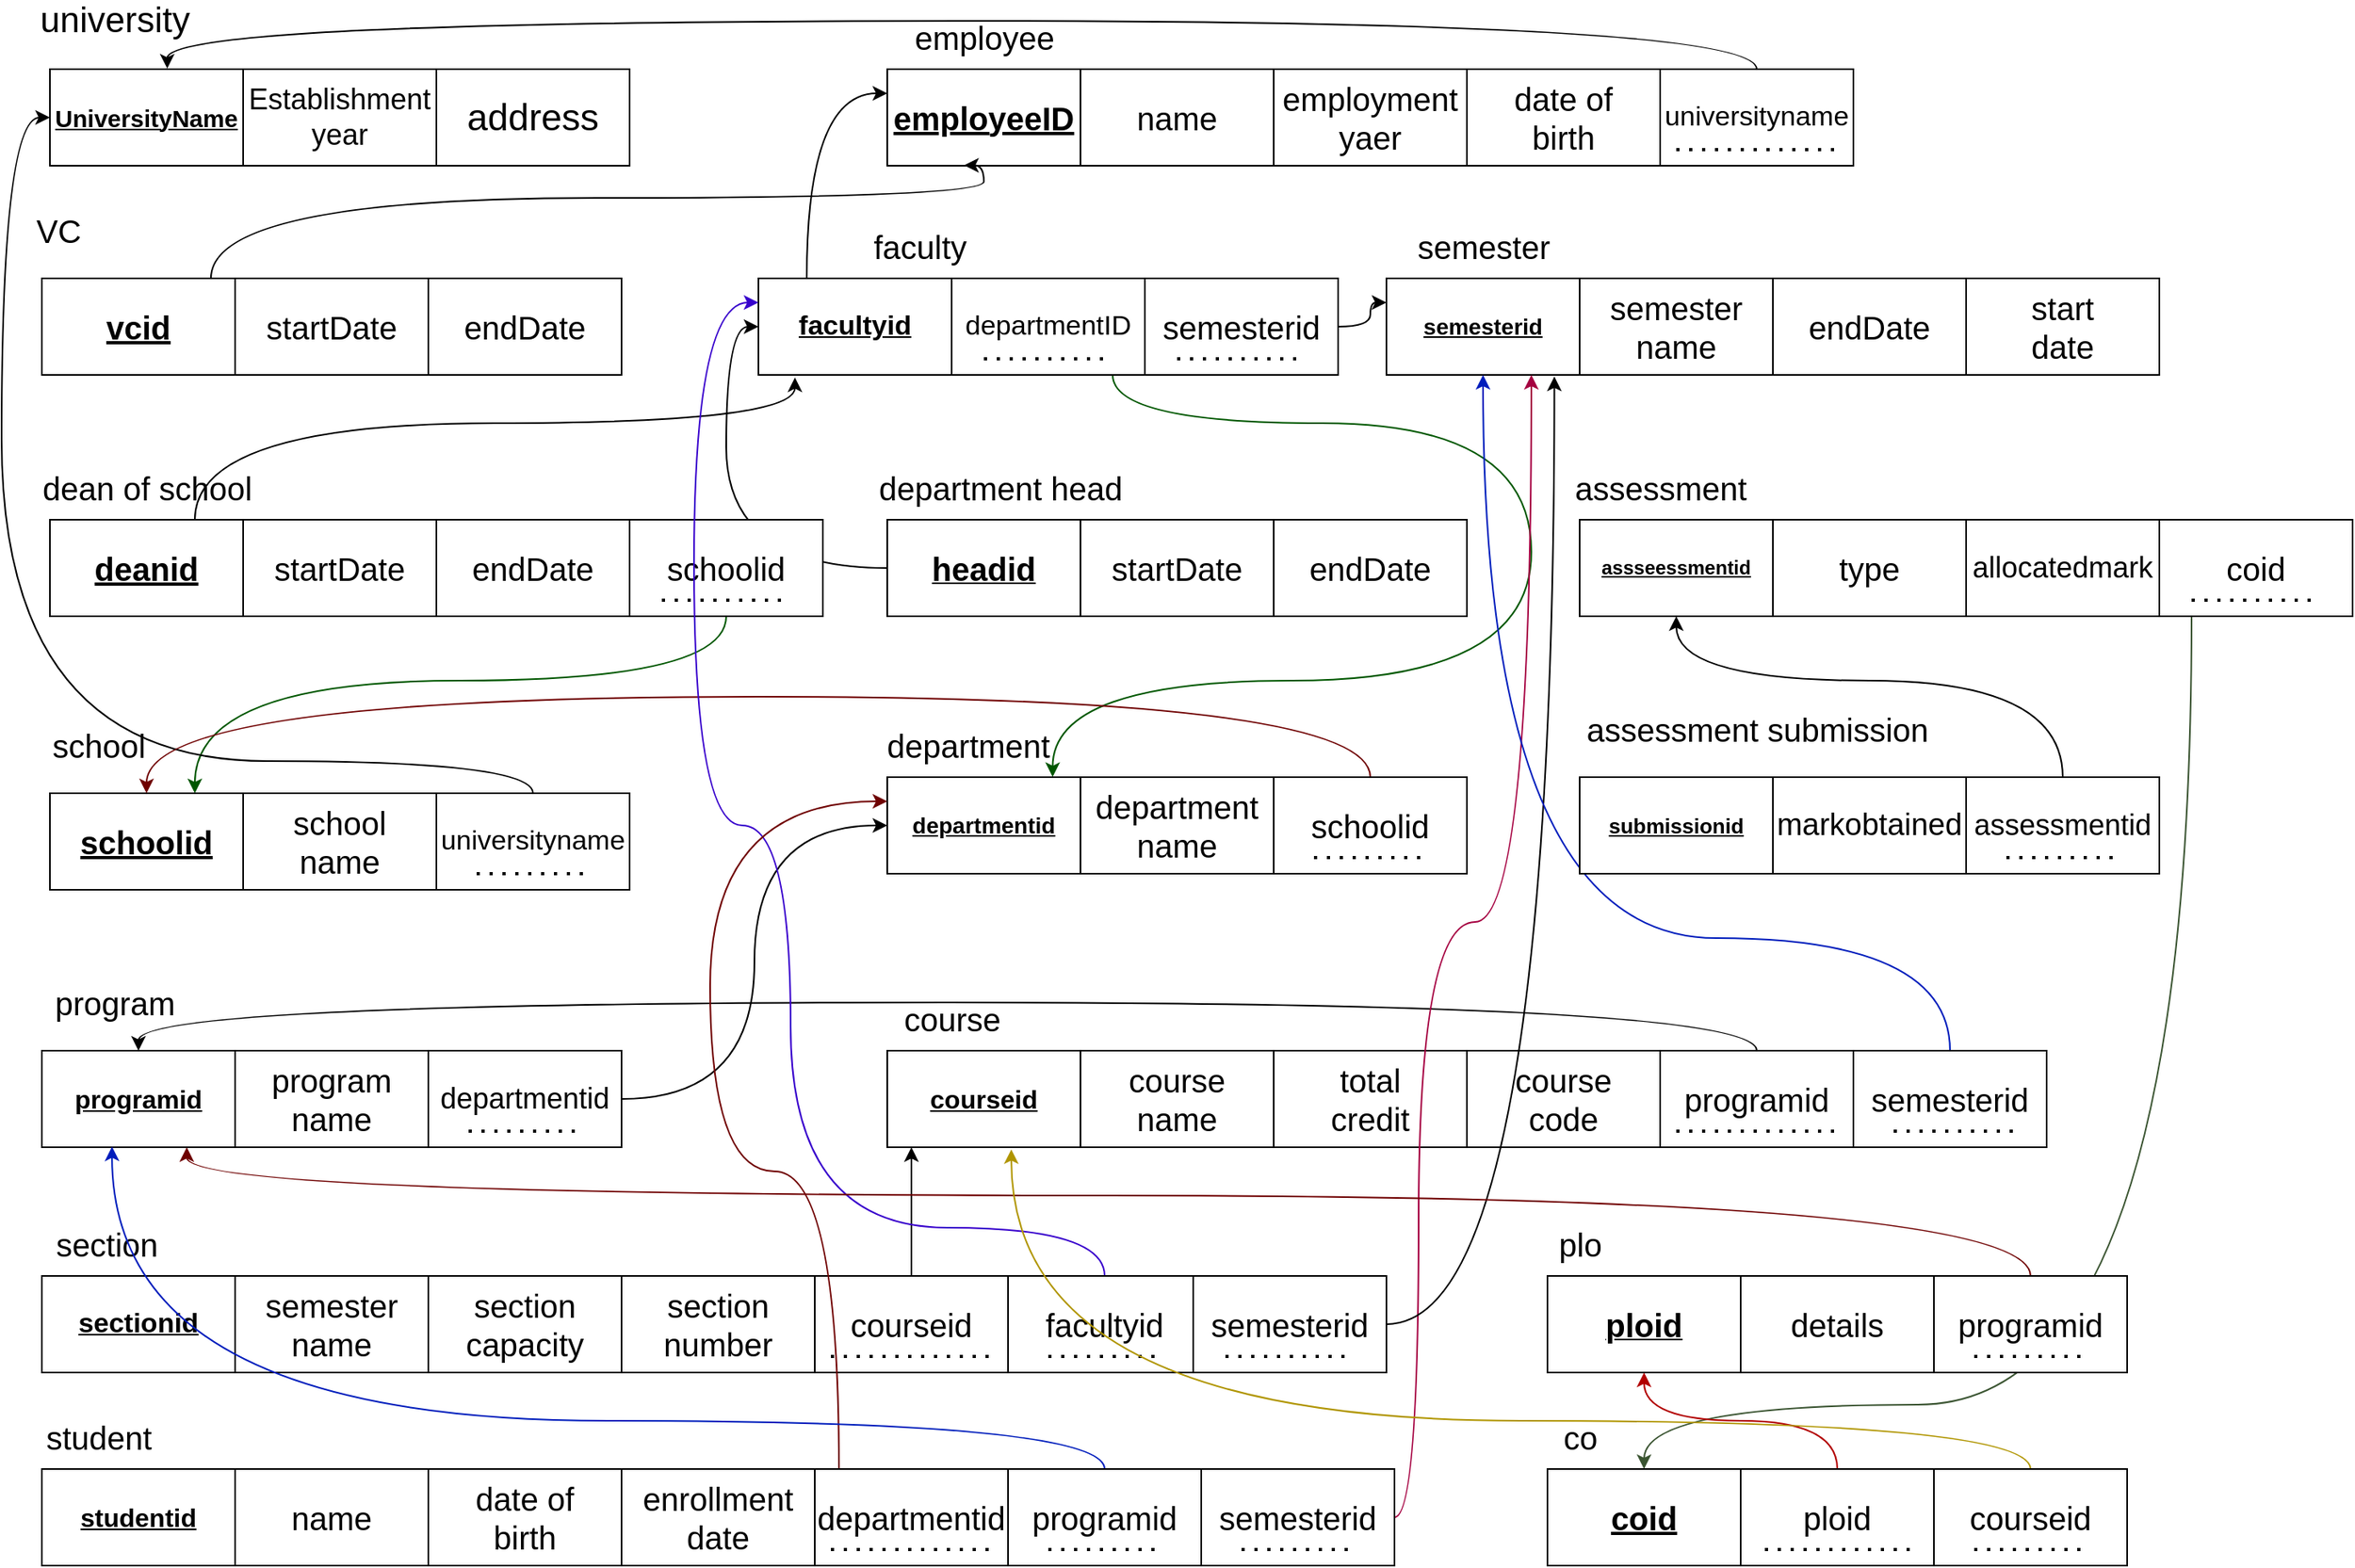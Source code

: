 <mxfile version="14.6.13" type="device"><diagram id="TLqkHAQ5XNs-BFpnqTvc" name="Page-1"><mxGraphModel dx="1773" dy="42" grid="1" gridSize="10" guides="1" tooltips="1" connect="1" arrows="1" fold="1" page="1" pageScale="1" pageWidth="850" pageHeight="1100" math="0" shadow="0"><root><mxCell id="0"/><mxCell id="1" parent="0"/><mxCell id="iAF2rdNjsyLF4VbZeckE-56" value="" style="edgeStyle=orthogonalEdgeStyle;rounded=1;orthogonalLoop=1;jettySize=auto;html=1;" parent="1" edge="1"><mxGeometry relative="1" as="geometry"><mxPoint x="350" y="560" as="sourcePoint"/></mxGeometry></mxCell><mxCell id="kJOY5LVz24A-d3kRG3Gc-1" value="&lt;u&gt;&lt;font style=&quot;font-size: 15px&quot;&gt;&lt;b&gt;&lt;font style=&quot;font-size: 15px&quot;&gt;UniversityName&lt;/font&gt;&lt;/b&gt;&lt;/font&gt;&lt;/u&gt;" style="rounded=0;whiteSpace=wrap;html=1;" vertex="1" parent="1"><mxGeometry x="90" y="1200" width="120" height="60" as="geometry"/></mxCell><mxCell id="kJOY5LVz24A-d3kRG3Gc-2" value="&lt;div&gt;&lt;font style=&quot;font-size: 18px&quot;&gt;Establishment&lt;/font&gt;&lt;/div&gt;&lt;div style=&quot;font-size: 18px&quot;&gt;year&lt;br&gt;&lt;/div&gt;" style="rounded=0;whiteSpace=wrap;html=1;" vertex="1" parent="1"><mxGeometry x="210" y="1200" width="120" height="60" as="geometry"/></mxCell><mxCell id="kJOY5LVz24A-d3kRG3Gc-3" value="&lt;font style=&quot;font-size: 23px&quot;&gt;address&lt;/font&gt;" style="rounded=0;whiteSpace=wrap;html=1;" vertex="1" parent="1"><mxGeometry x="330" y="1200" width="120" height="60" as="geometry"/></mxCell><mxCell id="kJOY5LVz24A-d3kRG3Gc-9" value="&lt;font style=&quot;font-size: 22px&quot;&gt;university&lt;/font&gt;" style="text;html=1;align=center;verticalAlign=middle;resizable=0;points=[];autosize=1;strokeColor=none;" vertex="1" parent="1"><mxGeometry x="75" y="1160" width="110" height="20" as="geometry"/></mxCell><mxCell id="kJOY5LVz24A-d3kRG3Gc-15" value="&lt;font style=&quot;font-size: 20px&quot;&gt;&lt;u&gt;&lt;b&gt;employeeID&lt;/b&gt;&lt;/u&gt;&lt;/font&gt;" style="rounded=0;whiteSpace=wrap;html=1;" vertex="1" parent="1"><mxGeometry x="610" y="1200" width="120" height="60" as="geometry"/></mxCell><mxCell id="kJOY5LVz24A-d3kRG3Gc-16" value="&lt;font style=&quot;font-size: 20px&quot;&gt;name&lt;/font&gt;" style="rounded=0;whiteSpace=wrap;html=1;" vertex="1" parent="1"><mxGeometry x="730" y="1200" width="120" height="60" as="geometry"/></mxCell><mxCell id="kJOY5LVz24A-d3kRG3Gc-17" value="&lt;div style=&quot;font-size: 20px&quot;&gt;&lt;font style=&quot;font-size: 20px&quot;&gt;employment&lt;/font&gt;&lt;/div&gt;&lt;div style=&quot;font-size: 20px&quot;&gt;&lt;font style=&quot;font-size: 20px&quot;&gt;yaer&lt;br&gt;&lt;/font&gt;&lt;/div&gt;" style="rounded=0;whiteSpace=wrap;html=1;" vertex="1" parent="1"><mxGeometry x="850" y="1200" width="120" height="60" as="geometry"/></mxCell><mxCell id="kJOY5LVz24A-d3kRG3Gc-18" value="&lt;div style=&quot;font-size: 20px&quot;&gt;&lt;font style=&quot;font-size: 20px&quot;&gt;date of&lt;/font&gt;&lt;/div&gt;&lt;div style=&quot;font-size: 20px&quot;&gt;&lt;font style=&quot;font-size: 20px&quot;&gt;birth&lt;br&gt;&lt;/font&gt;&lt;/div&gt;" style="rounded=0;whiteSpace=wrap;html=1;" vertex="1" parent="1"><mxGeometry x="970" y="1200" width="120" height="60" as="geometry"/></mxCell><mxCell id="kJOY5LVz24A-d3kRG3Gc-23" style="edgeStyle=orthogonalEdgeStyle;orthogonalLoop=1;jettySize=auto;html=1;curved=1;entryX=0.607;entryY=-0.007;entryDx=0;entryDy=0;entryPerimeter=0;" edge="1" parent="1" source="kJOY5LVz24A-d3kRG3Gc-19" target="kJOY5LVz24A-d3kRG3Gc-1"><mxGeometry relative="1" as="geometry"><mxPoint x="400" y="1120" as="targetPoint"/><Array as="points"><mxPoint x="1150" y="1170"/><mxPoint x="163" y="1170"/></Array></mxGeometry></mxCell><mxCell id="kJOY5LVz24A-d3kRG3Gc-19" value="&lt;div style=&quot;font-size: 17px&quot;&gt;&lt;font style=&quot;font-size: 17px&quot;&gt;universityname&lt;/font&gt;&lt;/div&gt;" style="rounded=0;whiteSpace=wrap;html=1;" vertex="1" parent="1"><mxGeometry x="1090" y="1200" width="120" height="60" as="geometry"/></mxCell><mxCell id="kJOY5LVz24A-d3kRG3Gc-20" value="&lt;font style=&quot;font-size: 20px&quot;&gt;employee&lt;/font&gt;" style="text;html=1;align=center;verticalAlign=middle;resizable=0;points=[];autosize=1;strokeColor=none;" vertex="1" parent="1"><mxGeometry x="620" y="1170" width="100" height="20" as="geometry"/></mxCell><mxCell id="kJOY5LVz24A-d3kRG3Gc-21" value="" style="endArrow=none;dashed=1;html=1;dashPattern=1 3;strokeWidth=2;" edge="1" parent="1"><mxGeometry width="50" height="50" relative="1" as="geometry"><mxPoint x="1100" y="1250" as="sourcePoint"/><mxPoint x="1200" y="1250" as="targetPoint"/></mxGeometry></mxCell><mxCell id="kJOY5LVz24A-d3kRG3Gc-28" style="edgeStyle=orthogonalEdgeStyle;curved=1;orthogonalLoop=1;jettySize=auto;html=1;entryX=0.398;entryY=0.995;entryDx=0;entryDy=0;entryPerimeter=0;" edge="1" parent="1" source="kJOY5LVz24A-d3kRG3Gc-24" target="kJOY5LVz24A-d3kRG3Gc-15"><mxGeometry relative="1" as="geometry"><Array as="points"><mxPoint x="190" y="1280"/><mxPoint x="670" y="1280"/><mxPoint x="670" y="1260"/></Array></mxGeometry></mxCell><mxCell id="kJOY5LVz24A-d3kRG3Gc-24" value="&lt;font style=&quot;font-size: 20px&quot;&gt;&lt;u&gt;&lt;b&gt;vcid&lt;/b&gt;&lt;/u&gt;&lt;/font&gt;" style="rounded=0;whiteSpace=wrap;html=1;" vertex="1" parent="1"><mxGeometry x="85" y="1330" width="120" height="60" as="geometry"/></mxCell><mxCell id="kJOY5LVz24A-d3kRG3Gc-25" value="&lt;font style=&quot;font-size: 20px&quot;&gt;startDate&lt;/font&gt;" style="rounded=0;whiteSpace=wrap;html=1;" vertex="1" parent="1"><mxGeometry x="205" y="1330" width="120" height="60" as="geometry"/></mxCell><mxCell id="kJOY5LVz24A-d3kRG3Gc-26" value="&lt;font style=&quot;font-size: 20px&quot;&gt;endDate&lt;/font&gt;" style="rounded=0;whiteSpace=wrap;html=1;" vertex="1" parent="1"><mxGeometry x="325" y="1330" width="120" height="60" as="geometry"/></mxCell><mxCell id="kJOY5LVz24A-d3kRG3Gc-27" value="&lt;font style=&quot;font-size: 20px&quot;&gt;VC&lt;/font&gt;" style="text;html=1;align=center;verticalAlign=middle;resizable=0;points=[];autosize=1;strokeColor=none;" vertex="1" parent="1"><mxGeometry x="75" y="1290" width="40" height="20" as="geometry"/></mxCell><mxCell id="kJOY5LVz24A-d3kRG3Gc-180" style="edgeStyle=orthogonalEdgeStyle;curved=1;orthogonalLoop=1;jettySize=auto;html=1;entryX=0;entryY=0.25;entryDx=0;entryDy=0;" edge="1" parent="1" source="kJOY5LVz24A-d3kRG3Gc-29" target="kJOY5LVz24A-d3kRG3Gc-15"><mxGeometry relative="1" as="geometry"><Array as="points"><mxPoint x="560" y="1215"/></Array></mxGeometry></mxCell><mxCell id="kJOY5LVz24A-d3kRG3Gc-29" value="&lt;font style=&quot;font-size: 17px&quot;&gt;&lt;u&gt;&lt;b&gt;facultyid&lt;/b&gt;&lt;/u&gt;&lt;/font&gt;" style="rounded=0;whiteSpace=wrap;html=1;" vertex="1" parent="1"><mxGeometry x="530" y="1330" width="120" height="60" as="geometry"/></mxCell><mxCell id="kJOY5LVz24A-d3kRG3Gc-34" style="edgeStyle=orthogonalEdgeStyle;curved=1;orthogonalLoop=1;jettySize=auto;html=1;exitX=1;exitY=0.5;exitDx=0;exitDy=0;entryX=0.856;entryY=-0.002;entryDx=0;entryDy=0;entryPerimeter=0;fillColor=#008a00;strokeColor=#005700;" edge="1" parent="1" source="kJOY5LVz24A-d3kRG3Gc-30" target="kJOY5LVz24A-d3kRG3Gc-56"><mxGeometry relative="1" as="geometry"><mxPoint x="930" y="1359.667" as="targetPoint"/><Array as="points"><mxPoint x="750" y="1360"/><mxPoint x="750" y="1420"/><mxPoint x="1010" y="1420"/><mxPoint x="1010" y="1580"/><mxPoint x="713" y="1580"/></Array></mxGeometry></mxCell><mxCell id="kJOY5LVz24A-d3kRG3Gc-30" value="&lt;font style=&quot;font-size: 17px&quot;&gt;departmentID&lt;/font&gt;" style="rounded=0;whiteSpace=wrap;html=1;" vertex="1" parent="1"><mxGeometry x="650" y="1330" width="120" height="60" as="geometry"/></mxCell><mxCell id="kJOY5LVz24A-d3kRG3Gc-32" value="&lt;font style=&quot;font-size: 20px&quot;&gt;faculty&lt;/font&gt;" style="text;html=1;align=center;verticalAlign=middle;resizable=0;points=[];autosize=1;strokeColor=none;" vertex="1" parent="1"><mxGeometry x="595" y="1300" width="70" height="20" as="geometry"/></mxCell><mxCell id="kJOY5LVz24A-d3kRG3Gc-33" value="" style="endArrow=none;dashed=1;html=1;dashPattern=1 3;strokeWidth=2;" edge="1" parent="1"><mxGeometry width="50" height="50" relative="1" as="geometry"><mxPoint x="670" y="1380" as="sourcePoint"/><mxPoint x="750" y="1380" as="targetPoint"/><Array as="points"><mxPoint x="710" y="1380"/></Array></mxGeometry></mxCell><mxCell id="kJOY5LVz24A-d3kRG3Gc-45" style="edgeStyle=orthogonalEdgeStyle;curved=1;orthogonalLoop=1;jettySize=auto;html=1;entryX=0.189;entryY=1.027;entryDx=0;entryDy=0;entryPerimeter=0;" edge="1" parent="1" source="kJOY5LVz24A-d3kRG3Gc-35" target="kJOY5LVz24A-d3kRG3Gc-29"><mxGeometry relative="1" as="geometry"><Array as="points"><mxPoint x="180" y="1420"/><mxPoint x="553" y="1420"/></Array></mxGeometry></mxCell><mxCell id="kJOY5LVz24A-d3kRG3Gc-35" value="&lt;font style=&quot;font-size: 20px&quot;&gt;&lt;u&gt;&lt;b&gt;deanid&lt;/b&gt;&lt;/u&gt;&lt;/font&gt;" style="rounded=0;whiteSpace=wrap;html=1;" vertex="1" parent="1"><mxGeometry x="90" y="1480" width="120" height="60" as="geometry"/></mxCell><mxCell id="kJOY5LVz24A-d3kRG3Gc-36" value="&lt;font style=&quot;font-size: 20px&quot;&gt;startDate&lt;/font&gt;" style="rounded=0;whiteSpace=wrap;html=1;" vertex="1" parent="1"><mxGeometry x="210" y="1480" width="120" height="60" as="geometry"/></mxCell><mxCell id="kJOY5LVz24A-d3kRG3Gc-37" value="&lt;font style=&quot;font-size: 20px&quot;&gt;endDate&lt;/font&gt;" style="rounded=0;whiteSpace=wrap;html=1;" vertex="1" parent="1"><mxGeometry x="330" y="1480" width="120" height="60" as="geometry"/></mxCell><mxCell id="kJOY5LVz24A-d3kRG3Gc-38" value="&lt;font style=&quot;font-size: 20px&quot;&gt;dean of school&lt;br&gt;&lt;/font&gt;" style="text;html=1;align=center;verticalAlign=middle;resizable=0;points=[];autosize=1;strokeColor=none;" vertex="1" parent="1"><mxGeometry x="75" y="1450" width="150" height="20" as="geometry"/></mxCell><mxCell id="kJOY5LVz24A-d3kRG3Gc-46" style="edgeStyle=orthogonalEdgeStyle;curved=1;orthogonalLoop=1;jettySize=auto;html=1;exitX=0;exitY=0.5;exitDx=0;exitDy=0;entryX=0;entryY=0.5;entryDx=0;entryDy=0;" edge="1" parent="1" source="kJOY5LVz24A-d3kRG3Gc-39" target="kJOY5LVz24A-d3kRG3Gc-29"><mxGeometry relative="1" as="geometry"/></mxCell><mxCell id="kJOY5LVz24A-d3kRG3Gc-39" value="&lt;font size=&quot;1&quot;&gt;&lt;u&gt;&lt;b style=&quot;font-size: 20px&quot;&gt;headid&lt;/b&gt;&lt;/u&gt;&lt;/font&gt;" style="rounded=0;whiteSpace=wrap;html=1;" vertex="1" parent="1"><mxGeometry x="610" y="1480" width="120" height="60" as="geometry"/></mxCell><mxCell id="kJOY5LVz24A-d3kRG3Gc-40" value="&lt;font style=&quot;font-size: 20px&quot;&gt;startDate&lt;/font&gt;" style="rounded=0;whiteSpace=wrap;html=1;" vertex="1" parent="1"><mxGeometry x="730" y="1480" width="120" height="60" as="geometry"/></mxCell><mxCell id="kJOY5LVz24A-d3kRG3Gc-41" value="&lt;font style=&quot;font-size: 20px&quot;&gt;endDate&lt;/font&gt;" style="rounded=0;whiteSpace=wrap;html=1;" vertex="1" parent="1"><mxGeometry x="850" y="1480" width="120" height="60" as="geometry"/></mxCell><mxCell id="kJOY5LVz24A-d3kRG3Gc-42" value="&lt;font style=&quot;font-size: 20px&quot;&gt;department head&lt;/font&gt;" style="text;html=1;align=center;verticalAlign=middle;resizable=0;points=[];autosize=1;strokeColor=none;" vertex="1" parent="1"><mxGeometry x="595" y="1450" width="170" height="20" as="geometry"/></mxCell><mxCell id="kJOY5LVz24A-d3kRG3Gc-49" style="edgeStyle=orthogonalEdgeStyle;curved=1;orthogonalLoop=1;jettySize=auto;html=1;entryX=0.75;entryY=0;entryDx=0;entryDy=0;fillColor=#008a00;strokeColor=#005700;" edge="1" parent="1" source="kJOY5LVz24A-d3kRG3Gc-47" target="kJOY5LVz24A-d3kRG3Gc-50"><mxGeometry relative="1" as="geometry"><mxPoint x="550" y="1630" as="targetPoint"/><Array as="points"><mxPoint x="510" y="1580"/><mxPoint x="180" y="1580"/></Array></mxGeometry></mxCell><mxCell id="kJOY5LVz24A-d3kRG3Gc-47" value="&lt;font style=&quot;font-size: 20px&quot;&gt;schoolid&lt;/font&gt;" style="rounded=0;whiteSpace=wrap;html=1;" vertex="1" parent="1"><mxGeometry x="450" y="1480" width="120" height="60" as="geometry"/></mxCell><mxCell id="kJOY5LVz24A-d3kRG3Gc-48" value="" style="endArrow=none;dashed=1;html=1;dashPattern=1 3;strokeWidth=2;" edge="1" parent="1"><mxGeometry width="50" height="50" relative="1" as="geometry"><mxPoint x="470" y="1530" as="sourcePoint"/><mxPoint x="550" y="1530" as="targetPoint"/></mxGeometry></mxCell><mxCell id="kJOY5LVz24A-d3kRG3Gc-50" value="&lt;font style=&quot;font-size: 20px&quot;&gt;&lt;u&gt;&lt;b&gt;schoolid&lt;/b&gt;&lt;/u&gt;&lt;/font&gt;" style="rounded=0;whiteSpace=wrap;html=1;" vertex="1" parent="1"><mxGeometry x="90" y="1650" width="120" height="60" as="geometry"/></mxCell><mxCell id="kJOY5LVz24A-d3kRG3Gc-51" value="&lt;div style=&quot;font-size: 20px&quot;&gt;&lt;font style=&quot;font-size: 20px&quot;&gt;school&lt;/font&gt;&lt;/div&gt;&lt;div style=&quot;font-size: 20px&quot;&gt;&lt;font style=&quot;font-size: 20px&quot;&gt;name&lt;br&gt;&lt;/font&gt;&lt;/div&gt;" style="rounded=0;whiteSpace=wrap;html=1;" vertex="1" parent="1"><mxGeometry x="210" y="1650" width="120" height="60" as="geometry"/></mxCell><mxCell id="kJOY5LVz24A-d3kRG3Gc-55" style="edgeStyle=orthogonalEdgeStyle;curved=1;orthogonalLoop=1;jettySize=auto;html=1;" edge="1" parent="1" source="kJOY5LVz24A-d3kRG3Gc-52" target="kJOY5LVz24A-d3kRG3Gc-1"><mxGeometry relative="1" as="geometry"><Array as="points"><mxPoint x="390" y="1630"/><mxPoint x="60" y="1630"/><mxPoint x="60" y="1230"/></Array></mxGeometry></mxCell><mxCell id="kJOY5LVz24A-d3kRG3Gc-52" value="&lt;font style=&quot;font-size: 17px&quot;&gt;universityname&lt;/font&gt;" style="rounded=0;whiteSpace=wrap;html=1;" vertex="1" parent="1"><mxGeometry x="330" y="1650" width="120" height="60" as="geometry"/></mxCell><mxCell id="kJOY5LVz24A-d3kRG3Gc-53" value="&lt;font style=&quot;font-size: 20px&quot;&gt;school&lt;/font&gt;" style="text;html=1;align=center;verticalAlign=middle;resizable=0;points=[];autosize=1;strokeColor=none;" vertex="1" parent="1"><mxGeometry x="85" y="1610" width="70" height="20" as="geometry"/></mxCell><mxCell id="kJOY5LVz24A-d3kRG3Gc-54" value="" style="endArrow=none;dashed=1;html=1;dashPattern=1 3;strokeWidth=2;" edge="1" parent="1"><mxGeometry width="50" height="50" relative="1" as="geometry"><mxPoint x="355" y="1700" as="sourcePoint"/><mxPoint x="425" y="1700" as="targetPoint"/></mxGeometry></mxCell><mxCell id="kJOY5LVz24A-d3kRG3Gc-56" value="&lt;font style=&quot;font-size: 14px&quot;&gt;&lt;u&gt;&lt;b&gt;departmentid&lt;/b&gt;&lt;/u&gt;&lt;/font&gt;" style="rounded=0;whiteSpace=wrap;html=1;" vertex="1" parent="1"><mxGeometry x="610" y="1640" width="120" height="60" as="geometry"/></mxCell><mxCell id="kJOY5LVz24A-d3kRG3Gc-57" value="&lt;div&gt;&lt;font style=&quot;font-size: 20px&quot;&gt;department&lt;/font&gt;&lt;/div&gt;&lt;div style=&quot;font-size: 20px&quot;&gt;name&lt;br&gt;&lt;/div&gt;" style="rounded=0;whiteSpace=wrap;html=1;" vertex="1" parent="1"><mxGeometry x="730" y="1640" width="120" height="60" as="geometry"/></mxCell><mxCell id="kJOY5LVz24A-d3kRG3Gc-61" style="edgeStyle=orthogonalEdgeStyle;curved=1;orthogonalLoop=1;jettySize=auto;html=1;entryX=0.5;entryY=0;entryDx=0;entryDy=0;fillColor=#a20025;strokeColor=#6F0000;" edge="1" parent="1" source="kJOY5LVz24A-d3kRG3Gc-58" target="kJOY5LVz24A-d3kRG3Gc-50"><mxGeometry relative="1" as="geometry"><mxPoint x="510" y="1590" as="targetPoint"/><Array as="points"><mxPoint x="910" y="1590"/><mxPoint x="150" y="1590"/></Array></mxGeometry></mxCell><mxCell id="kJOY5LVz24A-d3kRG3Gc-58" value="&lt;font style=&quot;font-size: 20px&quot;&gt;schoolid&lt;/font&gt;" style="rounded=0;whiteSpace=wrap;html=1;" vertex="1" parent="1"><mxGeometry x="850" y="1640" width="120" height="60" as="geometry"/></mxCell><mxCell id="kJOY5LVz24A-d3kRG3Gc-59" value="" style="endArrow=none;dashed=1;html=1;dashPattern=1 3;strokeWidth=2;" edge="1" parent="1"><mxGeometry width="50" height="50" relative="1" as="geometry"><mxPoint x="875" y="1690" as="sourcePoint"/><mxPoint x="945" y="1690" as="targetPoint"/></mxGeometry></mxCell><mxCell id="kJOY5LVz24A-d3kRG3Gc-60" value="&lt;font style=&quot;font-size: 20px&quot;&gt;department&lt;/font&gt;" style="text;html=1;align=center;verticalAlign=middle;resizable=0;points=[];autosize=1;strokeColor=none;" vertex="1" parent="1"><mxGeometry x="600" y="1610" width="120" height="20" as="geometry"/></mxCell><mxCell id="kJOY5LVz24A-d3kRG3Gc-62" value="&lt;font style=&quot;font-size: 16px&quot;&gt;&lt;u&gt;&lt;b&gt;&lt;font style=&quot;font-size: 16px&quot;&gt;programid&lt;/font&gt;&lt;/b&gt;&lt;/u&gt;&lt;/font&gt;" style="rounded=0;whiteSpace=wrap;html=1;" vertex="1" parent="1"><mxGeometry x="85" y="1810" width="120" height="60" as="geometry"/></mxCell><mxCell id="kJOY5LVz24A-d3kRG3Gc-63" value="&lt;div style=&quot;font-size: 20px&quot;&gt;&lt;font style=&quot;font-size: 20px&quot;&gt;program&lt;/font&gt;&lt;/div&gt;&lt;div style=&quot;font-size: 20px&quot;&gt;&lt;font style=&quot;font-size: 20px&quot;&gt;name&lt;br&gt;&lt;/font&gt;&lt;/div&gt;" style="rounded=0;whiteSpace=wrap;html=1;" vertex="1" parent="1"><mxGeometry x="205" y="1810" width="120" height="60" as="geometry"/></mxCell><mxCell id="kJOY5LVz24A-d3kRG3Gc-67" style="edgeStyle=orthogonalEdgeStyle;curved=1;orthogonalLoop=1;jettySize=auto;html=1;entryX=0;entryY=0.5;entryDx=0;entryDy=0;" edge="1" parent="1" source="kJOY5LVz24A-d3kRG3Gc-64" target="kJOY5LVz24A-d3kRG3Gc-56"><mxGeometry relative="1" as="geometry"/></mxCell><mxCell id="kJOY5LVz24A-d3kRG3Gc-64" value="&lt;font style=&quot;font-size: 18px&quot;&gt;departmentid&lt;/font&gt;" style="rounded=0;whiteSpace=wrap;html=1;" vertex="1" parent="1"><mxGeometry x="325" y="1810" width="120" height="60" as="geometry"/></mxCell><mxCell id="kJOY5LVz24A-d3kRG3Gc-65" value="" style="endArrow=none;dashed=1;html=1;dashPattern=1 3;strokeWidth=2;" edge="1" parent="1"><mxGeometry width="50" height="50" relative="1" as="geometry"><mxPoint x="350" y="1860" as="sourcePoint"/><mxPoint x="420" y="1860" as="targetPoint"/></mxGeometry></mxCell><mxCell id="kJOY5LVz24A-d3kRG3Gc-66" value="&lt;font style=&quot;font-size: 20px&quot;&gt;program&lt;/font&gt;" style="text;html=1;align=center;verticalAlign=middle;resizable=0;points=[];autosize=1;strokeColor=none;" vertex="1" parent="1"><mxGeometry x="85" y="1770" width="90" height="20" as="geometry"/></mxCell><mxCell id="kJOY5LVz24A-d3kRG3Gc-68" value="&lt;font style=&quot;font-size: 16px&quot;&gt;&lt;u&gt;&lt;b&gt;courseid&lt;/b&gt;&lt;/u&gt;&lt;/font&gt;" style="rounded=0;whiteSpace=wrap;html=1;" vertex="1" parent="1"><mxGeometry x="610" y="1810" width="120" height="60" as="geometry"/></mxCell><mxCell id="kJOY5LVz24A-d3kRG3Gc-69" value="&lt;div style=&quot;font-size: 20px&quot;&gt;&lt;font style=&quot;font-size: 20px&quot;&gt;course&lt;/font&gt;&lt;/div&gt;&lt;div style=&quot;font-size: 20px&quot;&gt;&lt;font style=&quot;font-size: 20px&quot;&gt;name&lt;br&gt;&lt;/font&gt;&lt;/div&gt;" style="rounded=0;whiteSpace=wrap;html=1;" vertex="1" parent="1"><mxGeometry x="730" y="1810" width="120" height="60" as="geometry"/></mxCell><mxCell id="kJOY5LVz24A-d3kRG3Gc-70" value="&lt;div style=&quot;font-size: 20px&quot;&gt;&lt;font style=&quot;font-size: 20px&quot;&gt;total&lt;/font&gt;&lt;/div&gt;&lt;div style=&quot;font-size: 20px&quot;&gt;&lt;font style=&quot;font-size: 20px&quot;&gt;credit&lt;br&gt;&lt;/font&gt;&lt;/div&gt;" style="rounded=0;whiteSpace=wrap;html=1;" vertex="1" parent="1"><mxGeometry x="850" y="1810" width="120" height="60" as="geometry"/></mxCell><mxCell id="kJOY5LVz24A-d3kRG3Gc-71" value="&lt;div style=&quot;font-size: 20px&quot;&gt;&lt;font style=&quot;font-size: 20px&quot;&gt;course&lt;/font&gt;&lt;/div&gt;&lt;div style=&quot;font-size: 20px&quot;&gt;&lt;font style=&quot;font-size: 20px&quot;&gt;code&lt;br&gt;&lt;/font&gt;&lt;/div&gt;" style="rounded=0;whiteSpace=wrap;html=1;" vertex="1" parent="1"><mxGeometry x="970" y="1810" width="120" height="60" as="geometry"/></mxCell><mxCell id="kJOY5LVz24A-d3kRG3Gc-75" style="edgeStyle=orthogonalEdgeStyle;curved=1;orthogonalLoop=1;jettySize=auto;html=1;entryX=0.5;entryY=0;entryDx=0;entryDy=0;" edge="1" parent="1" source="kJOY5LVz24A-d3kRG3Gc-72" target="kJOY5LVz24A-d3kRG3Gc-62"><mxGeometry relative="1" as="geometry"><Array as="points"><mxPoint x="1150" y="1780"/><mxPoint x="145" y="1780"/></Array></mxGeometry></mxCell><mxCell id="kJOY5LVz24A-d3kRG3Gc-72" value="&lt;font style=&quot;font-size: 20px&quot;&gt;programid&lt;/font&gt;" style="rounded=0;whiteSpace=wrap;html=1;" vertex="1" parent="1"><mxGeometry x="1090" y="1810" width="120" height="60" as="geometry"/></mxCell><mxCell id="kJOY5LVz24A-d3kRG3Gc-73" value="" style="endArrow=none;dashed=1;html=1;dashPattern=1 3;strokeWidth=2;" edge="1" parent="1"><mxGeometry width="50" height="50" relative="1" as="geometry"><mxPoint x="1100" y="1860" as="sourcePoint"/><mxPoint x="1200" y="1860" as="targetPoint"/></mxGeometry></mxCell><mxCell id="kJOY5LVz24A-d3kRG3Gc-74" value="&lt;font style=&quot;font-size: 20px&quot;&gt;course&lt;/font&gt;" style="text;html=1;align=center;verticalAlign=middle;resizable=0;points=[];autosize=1;strokeColor=none;" vertex="1" parent="1"><mxGeometry x="610" y="1780" width="80" height="20" as="geometry"/></mxCell><mxCell id="kJOY5LVz24A-d3kRG3Gc-76" value="&lt;font style=&quot;font-size: 17px&quot;&gt;&lt;u&gt;&lt;b&gt;sectionid&lt;/b&gt;&lt;/u&gt;&lt;/font&gt;" style="rounded=0;whiteSpace=wrap;html=1;" vertex="1" parent="1"><mxGeometry x="85" y="1950" width="120" height="60" as="geometry"/></mxCell><mxCell id="kJOY5LVz24A-d3kRG3Gc-77" value="&lt;div style=&quot;font-size: 20px&quot;&gt;&lt;font style=&quot;font-size: 20px&quot;&gt;semester&lt;/font&gt;&lt;/div&gt;&lt;div style=&quot;font-size: 20px&quot;&gt;&lt;font style=&quot;font-size: 20px&quot;&gt;name&lt;br&gt;&lt;/font&gt;&lt;/div&gt;" style="rounded=0;whiteSpace=wrap;html=1;" vertex="1" parent="1"><mxGeometry x="205" y="1950" width="120" height="60" as="geometry"/></mxCell><mxCell id="kJOY5LVz24A-d3kRG3Gc-78" value="&lt;div style=&quot;font-size: 20px&quot;&gt;&lt;font style=&quot;font-size: 20px&quot;&gt;section&lt;/font&gt;&lt;/div&gt;&lt;div style=&quot;font-size: 20px&quot;&gt;&lt;font style=&quot;font-size: 20px&quot;&gt;capacity&lt;br&gt;&lt;/font&gt;&lt;/div&gt;" style="rounded=0;whiteSpace=wrap;html=1;" vertex="1" parent="1"><mxGeometry x="325" y="1950" width="120" height="60" as="geometry"/></mxCell><mxCell id="kJOY5LVz24A-d3kRG3Gc-79" value="&lt;div style=&quot;font-size: 20px&quot;&gt;&lt;font style=&quot;font-size: 20px&quot;&gt;section&lt;/font&gt;&lt;/div&gt;&lt;div style=&quot;font-size: 20px&quot;&gt;&lt;font style=&quot;font-size: 20px&quot;&gt;number&lt;br&gt;&lt;/font&gt;&lt;/div&gt;" style="rounded=0;whiteSpace=wrap;html=1;" vertex="1" parent="1"><mxGeometry x="445" y="1950" width="120" height="60" as="geometry"/></mxCell><mxCell id="kJOY5LVz24A-d3kRG3Gc-86" style="edgeStyle=orthogonalEdgeStyle;curved=1;orthogonalLoop=1;jettySize=auto;html=1;entryX=0.125;entryY=1;entryDx=0;entryDy=0;entryPerimeter=0;" edge="1" parent="1" source="kJOY5LVz24A-d3kRG3Gc-80" target="kJOY5LVz24A-d3kRG3Gc-68"><mxGeometry relative="1" as="geometry"/></mxCell><mxCell id="kJOY5LVz24A-d3kRG3Gc-80" value="&lt;font style=&quot;font-size: 20px&quot;&gt;courseid&lt;/font&gt;" style="rounded=0;whiteSpace=wrap;html=1;" vertex="1" parent="1"><mxGeometry x="565" y="1950" width="120" height="60" as="geometry"/></mxCell><mxCell id="kJOY5LVz24A-d3kRG3Gc-81" value="" style="endArrow=none;dashed=1;html=1;dashPattern=1 3;strokeWidth=2;" edge="1" parent="1"><mxGeometry width="50" height="50" relative="1" as="geometry"><mxPoint x="575" y="2000" as="sourcePoint"/><mxPoint x="675" y="2000" as="targetPoint"/></mxGeometry></mxCell><mxCell id="kJOY5LVz24A-d3kRG3Gc-87" style="edgeStyle=orthogonalEdgeStyle;curved=1;orthogonalLoop=1;jettySize=auto;html=1;entryX=0;entryY=0.25;entryDx=0;entryDy=0;fillColor=#6a00ff;strokeColor=#3700CC;" edge="1" parent="1" source="kJOY5LVz24A-d3kRG3Gc-82" target="kJOY5LVz24A-d3kRG3Gc-29"><mxGeometry relative="1" as="geometry"><Array as="points"><mxPoint x="745" y="1920"/><mxPoint x="550" y="1920"/><mxPoint x="550" y="1670"/><mxPoint x="490" y="1670"/><mxPoint x="490" y="1345"/></Array></mxGeometry></mxCell><mxCell id="kJOY5LVz24A-d3kRG3Gc-82" value="&lt;font style=&quot;font-size: 20px&quot;&gt;facultyid&lt;/font&gt;" style="rounded=0;whiteSpace=wrap;html=1;" vertex="1" parent="1"><mxGeometry x="685" y="1950" width="120" height="60" as="geometry"/></mxCell><mxCell id="kJOY5LVz24A-d3kRG3Gc-83" value="&lt;font style=&quot;font-size: 20px&quot;&gt;section&lt;/font&gt;" style="text;html=1;align=center;verticalAlign=middle;resizable=0;points=[];autosize=1;strokeColor=none;" vertex="1" parent="1"><mxGeometry x="85" y="1920" width="80" height="20" as="geometry"/></mxCell><mxCell id="kJOY5LVz24A-d3kRG3Gc-84" value="" style="endArrow=none;dashed=1;html=1;dashPattern=1 3;strokeWidth=2;" edge="1" parent="1"><mxGeometry width="50" height="50" relative="1" as="geometry"><mxPoint x="710" y="2000" as="sourcePoint"/><mxPoint x="780" y="2000" as="targetPoint"/></mxGeometry></mxCell><mxCell id="kJOY5LVz24A-d3kRG3Gc-88" value="&lt;font style=&quot;font-size: 14px&quot;&gt;&lt;u&gt;&lt;b&gt;semesterid&lt;/b&gt;&lt;/u&gt;&lt;/font&gt;" style="rounded=0;whiteSpace=wrap;html=1;" vertex="1" parent="1"><mxGeometry x="920" y="1330" width="120" height="60" as="geometry"/></mxCell><mxCell id="kJOY5LVz24A-d3kRG3Gc-89" value="&lt;div style=&quot;font-size: 20px&quot;&gt;&lt;font style=&quot;font-size: 20px&quot;&gt;semester&lt;/font&gt;&lt;/div&gt;&lt;div style=&quot;font-size: 20px&quot;&gt;&lt;font style=&quot;font-size: 20px&quot;&gt;name&lt;br&gt;&lt;/font&gt;&lt;/div&gt;" style="rounded=0;whiteSpace=wrap;html=1;" vertex="1" parent="1"><mxGeometry x="1040" y="1330" width="120" height="60" as="geometry"/></mxCell><mxCell id="kJOY5LVz24A-d3kRG3Gc-90" value="&lt;font style=&quot;font-size: 20px&quot;&gt;endDate&lt;/font&gt;" style="rounded=0;whiteSpace=wrap;html=1;" vertex="1" parent="1"><mxGeometry x="1160" y="1330" width="120" height="60" as="geometry"/></mxCell><mxCell id="kJOY5LVz24A-d3kRG3Gc-91" value="&lt;div style=&quot;font-size: 20px&quot;&gt;&lt;font style=&quot;font-size: 20px&quot;&gt;start&lt;/font&gt;&lt;/div&gt;&lt;div style=&quot;font-size: 20px&quot;&gt;&lt;font style=&quot;font-size: 20px&quot;&gt;date&lt;br&gt;&lt;/font&gt;&lt;/div&gt;" style="rounded=0;whiteSpace=wrap;html=1;" vertex="1" parent="1"><mxGeometry x="1280" y="1330" width="120" height="60" as="geometry"/></mxCell><mxCell id="kJOY5LVz24A-d3kRG3Gc-93" value="&lt;font style=&quot;font-size: 20px&quot;&gt;semester&lt;/font&gt;" style="text;html=1;align=center;verticalAlign=middle;resizable=0;points=[];autosize=1;strokeColor=none;" vertex="1" parent="1"><mxGeometry x="930" y="1300" width="100" height="20" as="geometry"/></mxCell><mxCell id="kJOY5LVz24A-d3kRG3Gc-102" value="&lt;font style=&quot;font-size: 16px&quot;&gt;&lt;u&gt;&lt;b&gt;studentid&lt;/b&gt;&lt;/u&gt;&lt;/font&gt;" style="rounded=0;whiteSpace=wrap;html=1;" vertex="1" parent="1"><mxGeometry x="85" y="2070" width="120" height="60" as="geometry"/></mxCell><mxCell id="kJOY5LVz24A-d3kRG3Gc-103" value="&lt;font style=&quot;font-size: 20px&quot;&gt;name&lt;/font&gt;" style="rounded=0;whiteSpace=wrap;html=1;" vertex="1" parent="1"><mxGeometry x="205" y="2070" width="120" height="60" as="geometry"/></mxCell><mxCell id="kJOY5LVz24A-d3kRG3Gc-104" value="&lt;div style=&quot;font-size: 20px&quot;&gt;&lt;font style=&quot;font-size: 20px&quot;&gt;date of&lt;/font&gt;&lt;/div&gt;&lt;div style=&quot;font-size: 20px&quot;&gt;&lt;font style=&quot;font-size: 20px&quot;&gt;birth&lt;br&gt;&lt;/font&gt;&lt;/div&gt;" style="rounded=0;whiteSpace=wrap;html=1;" vertex="1" parent="1"><mxGeometry x="325" y="2070" width="120" height="60" as="geometry"/></mxCell><mxCell id="kJOY5LVz24A-d3kRG3Gc-105" value="&lt;div style=&quot;font-size: 20px&quot;&gt;&lt;font style=&quot;font-size: 20px&quot;&gt;enrollment&lt;/font&gt;&lt;/div&gt;&lt;div style=&quot;font-size: 20px&quot;&gt;&lt;font style=&quot;font-size: 20px&quot;&gt;date&lt;br&gt;&lt;/font&gt;&lt;/div&gt;" style="rounded=0;whiteSpace=wrap;html=1;" vertex="1" parent="1"><mxGeometry x="445" y="2070" width="120" height="60" as="geometry"/></mxCell><mxCell id="kJOY5LVz24A-d3kRG3Gc-113" style="edgeStyle=orthogonalEdgeStyle;curved=1;orthogonalLoop=1;jettySize=auto;html=1;entryX=0;entryY=0.25;entryDx=0;entryDy=0;fillColor=#a20025;strokeColor=#6F0000;" edge="1" parent="1" source="kJOY5LVz24A-d3kRG3Gc-106" target="kJOY5LVz24A-d3kRG3Gc-56"><mxGeometry relative="1" as="geometry"><Array as="points"><mxPoint x="580" y="1885"/><mxPoint x="500" y="1885"/><mxPoint x="500" y="1655"/></Array></mxGeometry></mxCell><mxCell id="kJOY5LVz24A-d3kRG3Gc-106" value="&lt;font style=&quot;font-size: 20px&quot;&gt;departmentid&lt;/font&gt;" style="rounded=0;whiteSpace=wrap;html=1;" vertex="1" parent="1"><mxGeometry x="565" y="2070" width="120" height="60" as="geometry"/></mxCell><mxCell id="kJOY5LVz24A-d3kRG3Gc-107" value="" style="endArrow=none;dashed=1;html=1;dashPattern=1 3;strokeWidth=2;" edge="1" parent="1"><mxGeometry width="50" height="50" relative="1" as="geometry"><mxPoint x="575" y="2120" as="sourcePoint"/><mxPoint x="675" y="2120" as="targetPoint"/></mxGeometry></mxCell><mxCell id="kJOY5LVz24A-d3kRG3Gc-114" style="edgeStyle=orthogonalEdgeStyle;curved=1;orthogonalLoop=1;jettySize=auto;html=1;entryX=0.363;entryY=0.993;entryDx=0;entryDy=0;entryPerimeter=0;fillColor=#0050ef;strokeColor=#001DBC;" edge="1" parent="1" source="kJOY5LVz24A-d3kRG3Gc-108" target="kJOY5LVz24A-d3kRG3Gc-62"><mxGeometry relative="1" as="geometry"><Array as="points"><mxPoint x="745" y="2040"/><mxPoint x="129" y="2040"/></Array></mxGeometry></mxCell><mxCell id="kJOY5LVz24A-d3kRG3Gc-108" value="&lt;font style=&quot;font-size: 20px&quot;&gt;programid&lt;/font&gt;" style="rounded=0;whiteSpace=wrap;html=1;" vertex="1" parent="1"><mxGeometry x="685" y="2070" width="120" height="60" as="geometry"/></mxCell><mxCell id="kJOY5LVz24A-d3kRG3Gc-109" value="" style="endArrow=none;dashed=1;html=1;dashPattern=1 3;strokeWidth=2;" edge="1" parent="1"><mxGeometry width="50" height="50" relative="1" as="geometry"><mxPoint x="710" y="2120" as="sourcePoint"/><mxPoint x="780" y="2120" as="targetPoint"/></mxGeometry></mxCell><mxCell id="kJOY5LVz24A-d3kRG3Gc-110" value="&lt;font style=&quot;font-size: 20px&quot;&gt;student&lt;/font&gt;" style="text;html=1;align=center;verticalAlign=middle;resizable=0;points=[];autosize=1;strokeColor=none;" vertex="1" parent="1"><mxGeometry x="80" y="2040" width="80" height="20" as="geometry"/></mxCell><mxCell id="kJOY5LVz24A-d3kRG3Gc-115" style="edgeStyle=orthogonalEdgeStyle;curved=1;orthogonalLoop=1;jettySize=auto;html=1;entryX=0.75;entryY=1;entryDx=0;entryDy=0;fillColor=#d80073;strokeColor=#A50040;" edge="1" parent="1" source="kJOY5LVz24A-d3kRG3Gc-111" target="kJOY5LVz24A-d3kRG3Gc-88"><mxGeometry relative="1" as="geometry"><Array as="points"><mxPoint x="940" y="2100"/><mxPoint x="940" y="1730"/><mxPoint x="1010" y="1730"/></Array></mxGeometry></mxCell><mxCell id="kJOY5LVz24A-d3kRG3Gc-111" value="&lt;font style=&quot;font-size: 20px&quot;&gt;semesterid&lt;/font&gt;" style="rounded=0;whiteSpace=wrap;html=1;" vertex="1" parent="1"><mxGeometry x="805" y="2070" width="120" height="60" as="geometry"/></mxCell><mxCell id="kJOY5LVz24A-d3kRG3Gc-112" value="" style="endArrow=none;dashed=1;html=1;dashPattern=1 3;strokeWidth=2;" edge="1" parent="1"><mxGeometry width="50" height="50" relative="1" as="geometry"><mxPoint x="830" y="2120" as="sourcePoint"/><mxPoint x="900" y="2120" as="targetPoint"/></mxGeometry></mxCell><mxCell id="kJOY5LVz24A-d3kRG3Gc-129" style="edgeStyle=orthogonalEdgeStyle;curved=1;orthogonalLoop=1;jettySize=auto;html=1;entryX=0.869;entryY=1.017;entryDx=0;entryDy=0;entryPerimeter=0;" edge="1" parent="1" source="kJOY5LVz24A-d3kRG3Gc-127" target="kJOY5LVz24A-d3kRG3Gc-88"><mxGeometry relative="1" as="geometry"><Array as="points"><mxPoint x="1024" y="1980"/></Array></mxGeometry></mxCell><mxCell id="kJOY5LVz24A-d3kRG3Gc-127" value="&lt;font style=&quot;font-size: 20px&quot;&gt;semesterid&lt;/font&gt;" style="rounded=0;whiteSpace=wrap;html=1;" vertex="1" parent="1"><mxGeometry x="800" y="1950" width="120" height="60" as="geometry"/></mxCell><mxCell id="kJOY5LVz24A-d3kRG3Gc-128" value="" style="endArrow=none;dashed=1;html=1;dashPattern=1 3;strokeWidth=2;" edge="1" parent="1"><mxGeometry width="50" height="50" relative="1" as="geometry"><mxPoint x="820" y="2000" as="sourcePoint"/><mxPoint x="900" y="2000" as="targetPoint"/></mxGeometry></mxCell><mxCell id="kJOY5LVz24A-d3kRG3Gc-132" style="edgeStyle=orthogonalEdgeStyle;curved=1;orthogonalLoop=1;jettySize=auto;html=1;entryX=0;entryY=0.25;entryDx=0;entryDy=0;" edge="1" parent="1" source="kJOY5LVz24A-d3kRG3Gc-130" target="kJOY5LVz24A-d3kRG3Gc-88"><mxGeometry relative="1" as="geometry"/></mxCell><mxCell id="kJOY5LVz24A-d3kRG3Gc-130" value="&lt;font style=&quot;font-size: 20px&quot;&gt;semesterid&lt;/font&gt;" style="rounded=0;whiteSpace=wrap;html=1;" vertex="1" parent="1"><mxGeometry x="770" y="1330" width="120" height="60" as="geometry"/></mxCell><mxCell id="kJOY5LVz24A-d3kRG3Gc-131" value="" style="endArrow=none;dashed=1;html=1;dashPattern=1 3;strokeWidth=2;" edge="1" parent="1"><mxGeometry width="50" height="50" relative="1" as="geometry"><mxPoint x="790" y="1380" as="sourcePoint"/><mxPoint x="870" y="1380" as="targetPoint"/></mxGeometry></mxCell><mxCell id="kJOY5LVz24A-d3kRG3Gc-135" style="edgeStyle=orthogonalEdgeStyle;curved=1;orthogonalLoop=1;jettySize=auto;html=1;entryX=0.5;entryY=1;entryDx=0;entryDy=0;fillColor=#0050ef;strokeColor=#001DBC;" edge="1" parent="1" source="kJOY5LVz24A-d3kRG3Gc-133" target="kJOY5LVz24A-d3kRG3Gc-88"><mxGeometry relative="1" as="geometry"><Array as="points"><mxPoint x="1270" y="1740"/><mxPoint x="980" y="1740"/></Array></mxGeometry></mxCell><mxCell id="kJOY5LVz24A-d3kRG3Gc-133" value="&lt;font style=&quot;font-size: 20px&quot;&gt;semesterid&lt;/font&gt;" style="rounded=0;whiteSpace=wrap;html=1;" vertex="1" parent="1"><mxGeometry x="1210" y="1810" width="120" height="60" as="geometry"/></mxCell><mxCell id="kJOY5LVz24A-d3kRG3Gc-134" value="" style="endArrow=none;dashed=1;html=1;dashPattern=1 3;strokeWidth=2;" edge="1" parent="1"><mxGeometry width="50" height="50" relative="1" as="geometry"><mxPoint x="1235" y="1860" as="sourcePoint"/><mxPoint x="1315" y="1860" as="targetPoint"/></mxGeometry></mxCell><mxCell id="kJOY5LVz24A-d3kRG3Gc-141" value="&lt;font style=&quot;font-size: 12px&quot;&gt;&lt;u&gt;&lt;b&gt;assseessmentid&lt;/b&gt;&lt;/u&gt;&lt;/font&gt;" style="rounded=0;whiteSpace=wrap;html=1;" vertex="1" parent="1"><mxGeometry x="1040" y="1480" width="120" height="60" as="geometry"/></mxCell><mxCell id="kJOY5LVz24A-d3kRG3Gc-142" value="&lt;font style=&quot;font-size: 20px&quot;&gt;type&lt;/font&gt;" style="rounded=0;whiteSpace=wrap;html=1;" vertex="1" parent="1"><mxGeometry x="1160" y="1480" width="120" height="60" as="geometry"/></mxCell><mxCell id="kJOY5LVz24A-d3kRG3Gc-143" value="&lt;font style=&quot;font-size: 18px&quot;&gt;allocatedmark&lt;/font&gt;" style="rounded=0;whiteSpace=wrap;html=1;" vertex="1" parent="1"><mxGeometry x="1280" y="1480" width="120" height="60" as="geometry"/></mxCell><mxCell id="kJOY5LVz24A-d3kRG3Gc-147" style="edgeStyle=orthogonalEdgeStyle;curved=1;orthogonalLoop=1;jettySize=auto;html=1;entryX=0.5;entryY=0;entryDx=0;entryDy=0;fillColor=#6d8764;strokeColor=#3A5431;" edge="1" parent="1" source="kJOY5LVz24A-d3kRG3Gc-144" target="kJOY5LVz24A-d3kRG3Gc-172"><mxGeometry relative="1" as="geometry"><mxPoint x="1450" y="1890" as="targetPoint"/><Array as="points"><mxPoint x="1420" y="2030"/><mxPoint x="1080" y="2030"/></Array></mxGeometry></mxCell><mxCell id="kJOY5LVz24A-d3kRG3Gc-144" value="&lt;font style=&quot;font-size: 20px&quot;&gt;coid&lt;/font&gt;" style="rounded=0;whiteSpace=wrap;html=1;" vertex="1" parent="1"><mxGeometry x="1400" y="1480" width="120" height="60" as="geometry"/></mxCell><mxCell id="kJOY5LVz24A-d3kRG3Gc-145" value="" style="endArrow=none;dashed=1;html=1;dashPattern=1 3;strokeWidth=2;" edge="1" parent="1"><mxGeometry width="50" height="50" relative="1" as="geometry"><mxPoint x="1420" y="1530" as="sourcePoint"/><mxPoint x="1500" y="1530" as="targetPoint"/></mxGeometry></mxCell><mxCell id="kJOY5LVz24A-d3kRG3Gc-146" value="&lt;font style=&quot;font-size: 20px&quot;&gt;assessment&lt;/font&gt;" style="text;html=1;align=center;verticalAlign=middle;resizable=0;points=[];autosize=1;strokeColor=none;" vertex="1" parent="1"><mxGeometry x="1030" y="1450" width="120" height="20" as="geometry"/></mxCell><mxCell id="kJOY5LVz24A-d3kRG3Gc-148" value="&lt;font style=&quot;font-size: 13px&quot;&gt;&lt;u&gt;&lt;b&gt;submissionid&lt;/b&gt;&lt;/u&gt;&lt;/font&gt;" style="rounded=0;whiteSpace=wrap;html=1;" vertex="1" parent="1"><mxGeometry x="1040" y="1640" width="120" height="60" as="geometry"/></mxCell><mxCell id="kJOY5LVz24A-d3kRG3Gc-149" value="&lt;font style=&quot;font-size: 19px&quot;&gt;markobtained&lt;/font&gt;" style="rounded=0;whiteSpace=wrap;html=1;" vertex="1" parent="1"><mxGeometry x="1160" y="1640" width="120" height="60" as="geometry"/></mxCell><mxCell id="kJOY5LVz24A-d3kRG3Gc-153" style="edgeStyle=orthogonalEdgeStyle;curved=1;orthogonalLoop=1;jettySize=auto;html=1;entryX=0.5;entryY=1;entryDx=0;entryDy=0;" edge="1" parent="1" source="kJOY5LVz24A-d3kRG3Gc-150" target="kJOY5LVz24A-d3kRG3Gc-141"><mxGeometry relative="1" as="geometry"><Array as="points"><mxPoint x="1340" y="1580"/><mxPoint x="1100" y="1580"/></Array></mxGeometry></mxCell><mxCell id="kJOY5LVz24A-d3kRG3Gc-150" value="&lt;font style=&quot;font-size: 18px&quot;&gt;assessmentid&lt;/font&gt;" style="rounded=0;whiteSpace=wrap;html=1;" vertex="1" parent="1"><mxGeometry x="1280" y="1640" width="120" height="60" as="geometry"/></mxCell><mxCell id="kJOY5LVz24A-d3kRG3Gc-151" value="" style="endArrow=none;dashed=1;html=1;dashPattern=1 3;strokeWidth=2;" edge="1" parent="1"><mxGeometry width="50" height="50" relative="1" as="geometry"><mxPoint x="1305" y="1690.0" as="sourcePoint"/><mxPoint x="1375" y="1690.0" as="targetPoint"/></mxGeometry></mxCell><mxCell id="kJOY5LVz24A-d3kRG3Gc-152" value="&lt;font style=&quot;font-size: 20px&quot;&gt;assessment submission&lt;/font&gt;" style="text;html=1;align=center;verticalAlign=middle;resizable=0;points=[];autosize=1;strokeColor=none;" vertex="1" parent="1"><mxGeometry x="1035" y="1600" width="230" height="20" as="geometry"/></mxCell><mxCell id="kJOY5LVz24A-d3kRG3Gc-154" value="&lt;font size=&quot;1&quot;&gt;&lt;u&gt;&lt;b style=&quot;font-size: 20px&quot;&gt;ploid&lt;/b&gt;&lt;/u&gt;&lt;/font&gt;" style="rounded=0;whiteSpace=wrap;html=1;" vertex="1" parent="1"><mxGeometry x="1020" y="1950" width="120" height="60" as="geometry"/></mxCell><mxCell id="kJOY5LVz24A-d3kRG3Gc-155" value="&lt;font style=&quot;font-size: 20px&quot;&gt;details&lt;/font&gt;" style="rounded=0;whiteSpace=wrap;html=1;" vertex="1" parent="1"><mxGeometry x="1140" y="1950" width="120" height="60" as="geometry"/></mxCell><mxCell id="kJOY5LVz24A-d3kRG3Gc-163" style="edgeStyle=orthogonalEdgeStyle;curved=1;orthogonalLoop=1;jettySize=auto;html=1;entryX=0.75;entryY=1;entryDx=0;entryDy=0;fillColor=#a20025;strokeColor=#6F0000;" edge="1" parent="1" source="kJOY5LVz24A-d3kRG3Gc-156" target="kJOY5LVz24A-d3kRG3Gc-62"><mxGeometry relative="1" as="geometry"><Array as="points"><mxPoint x="1320" y="1900"/><mxPoint x="175" y="1900"/></Array></mxGeometry></mxCell><mxCell id="kJOY5LVz24A-d3kRG3Gc-156" value="&lt;font style=&quot;font-size: 20px&quot;&gt;programid&lt;/font&gt;" style="rounded=0;whiteSpace=wrap;html=1;" vertex="1" parent="1"><mxGeometry x="1260" y="1950" width="120" height="60" as="geometry"/></mxCell><mxCell id="kJOY5LVz24A-d3kRG3Gc-157" value="" style="endArrow=none;dashed=1;html=1;dashPattern=1 3;strokeWidth=2;" edge="1" parent="1"><mxGeometry width="50" height="50" relative="1" as="geometry"><mxPoint x="1285" y="2000.0" as="sourcePoint"/><mxPoint x="1355" y="2000.0" as="targetPoint"/></mxGeometry></mxCell><mxCell id="kJOY5LVz24A-d3kRG3Gc-162" value="&lt;font style=&quot;font-size: 20px&quot;&gt;plo&lt;/font&gt;" style="text;html=1;align=center;verticalAlign=middle;resizable=0;points=[];autosize=1;strokeColor=none;" vertex="1" parent="1"><mxGeometry x="1020" y="1920" width="40" height="20" as="geometry"/></mxCell><mxCell id="kJOY5LVz24A-d3kRG3Gc-172" value="&lt;font style=&quot;font-size: 20px&quot;&gt;&lt;u&gt;&lt;b&gt;coid&lt;/b&gt;&lt;/u&gt;&lt;/font&gt;" style="rounded=0;whiteSpace=wrap;html=1;" vertex="1" parent="1"><mxGeometry x="1020" y="2070" width="120" height="60" as="geometry"/></mxCell><mxCell id="kJOY5LVz24A-d3kRG3Gc-179" style="edgeStyle=orthogonalEdgeStyle;curved=1;orthogonalLoop=1;jettySize=auto;html=1;fillColor=#e51400;strokeColor=#B20000;" edge="1" parent="1" source="kJOY5LVz24A-d3kRG3Gc-173" target="kJOY5LVz24A-d3kRG3Gc-154"><mxGeometry relative="1" as="geometry"/></mxCell><mxCell id="kJOY5LVz24A-d3kRG3Gc-173" value="&lt;font style=&quot;font-size: 20px&quot;&gt;ploid&lt;/font&gt;" style="rounded=0;whiteSpace=wrap;html=1;" vertex="1" parent="1"><mxGeometry x="1140" y="2070" width="120" height="60" as="geometry"/></mxCell><mxCell id="kJOY5LVz24A-d3kRG3Gc-178" style="edgeStyle=orthogonalEdgeStyle;curved=1;orthogonalLoop=1;jettySize=auto;html=1;entryX=0.642;entryY=1.022;entryDx=0;entryDy=0;entryPerimeter=0;fillColor=#e3c800;strokeColor=#B09500;" edge="1" parent="1" source="kJOY5LVz24A-d3kRG3Gc-174" target="kJOY5LVz24A-d3kRG3Gc-68"><mxGeometry relative="1" as="geometry"><Array as="points"><mxPoint x="1320" y="2040"/><mxPoint x="687" y="2040"/></Array></mxGeometry></mxCell><mxCell id="kJOY5LVz24A-d3kRG3Gc-174" value="&lt;font style=&quot;font-size: 20px&quot;&gt;courseid&lt;/font&gt;" style="rounded=0;whiteSpace=wrap;html=1;" vertex="1" parent="1"><mxGeometry x="1260" y="2070" width="120" height="60" as="geometry"/></mxCell><mxCell id="kJOY5LVz24A-d3kRG3Gc-175" value="" style="endArrow=none;dashed=1;html=1;dashPattern=1 3;strokeWidth=2;" edge="1" parent="1"><mxGeometry width="50" height="50" relative="1" as="geometry"><mxPoint x="1285" y="2120" as="sourcePoint"/><mxPoint x="1355" y="2120" as="targetPoint"/></mxGeometry></mxCell><mxCell id="kJOY5LVz24A-d3kRG3Gc-176" value="&lt;font style=&quot;font-size: 20px&quot;&gt;co&lt;/font&gt;" style="text;html=1;align=center;verticalAlign=middle;resizable=0;points=[];autosize=1;strokeColor=none;" vertex="1" parent="1"><mxGeometry x="1020" y="2040" width="40" height="20" as="geometry"/></mxCell><mxCell id="kJOY5LVz24A-d3kRG3Gc-177" value="" style="endArrow=none;dashed=1;html=1;dashPattern=1 3;strokeWidth=2;" edge="1" parent="1"><mxGeometry width="50" height="50" relative="1" as="geometry"><mxPoint x="1155" y="2120" as="sourcePoint"/><mxPoint x="1245" y="2120" as="targetPoint"/></mxGeometry></mxCell></root></mxGraphModel></diagram></mxfile>